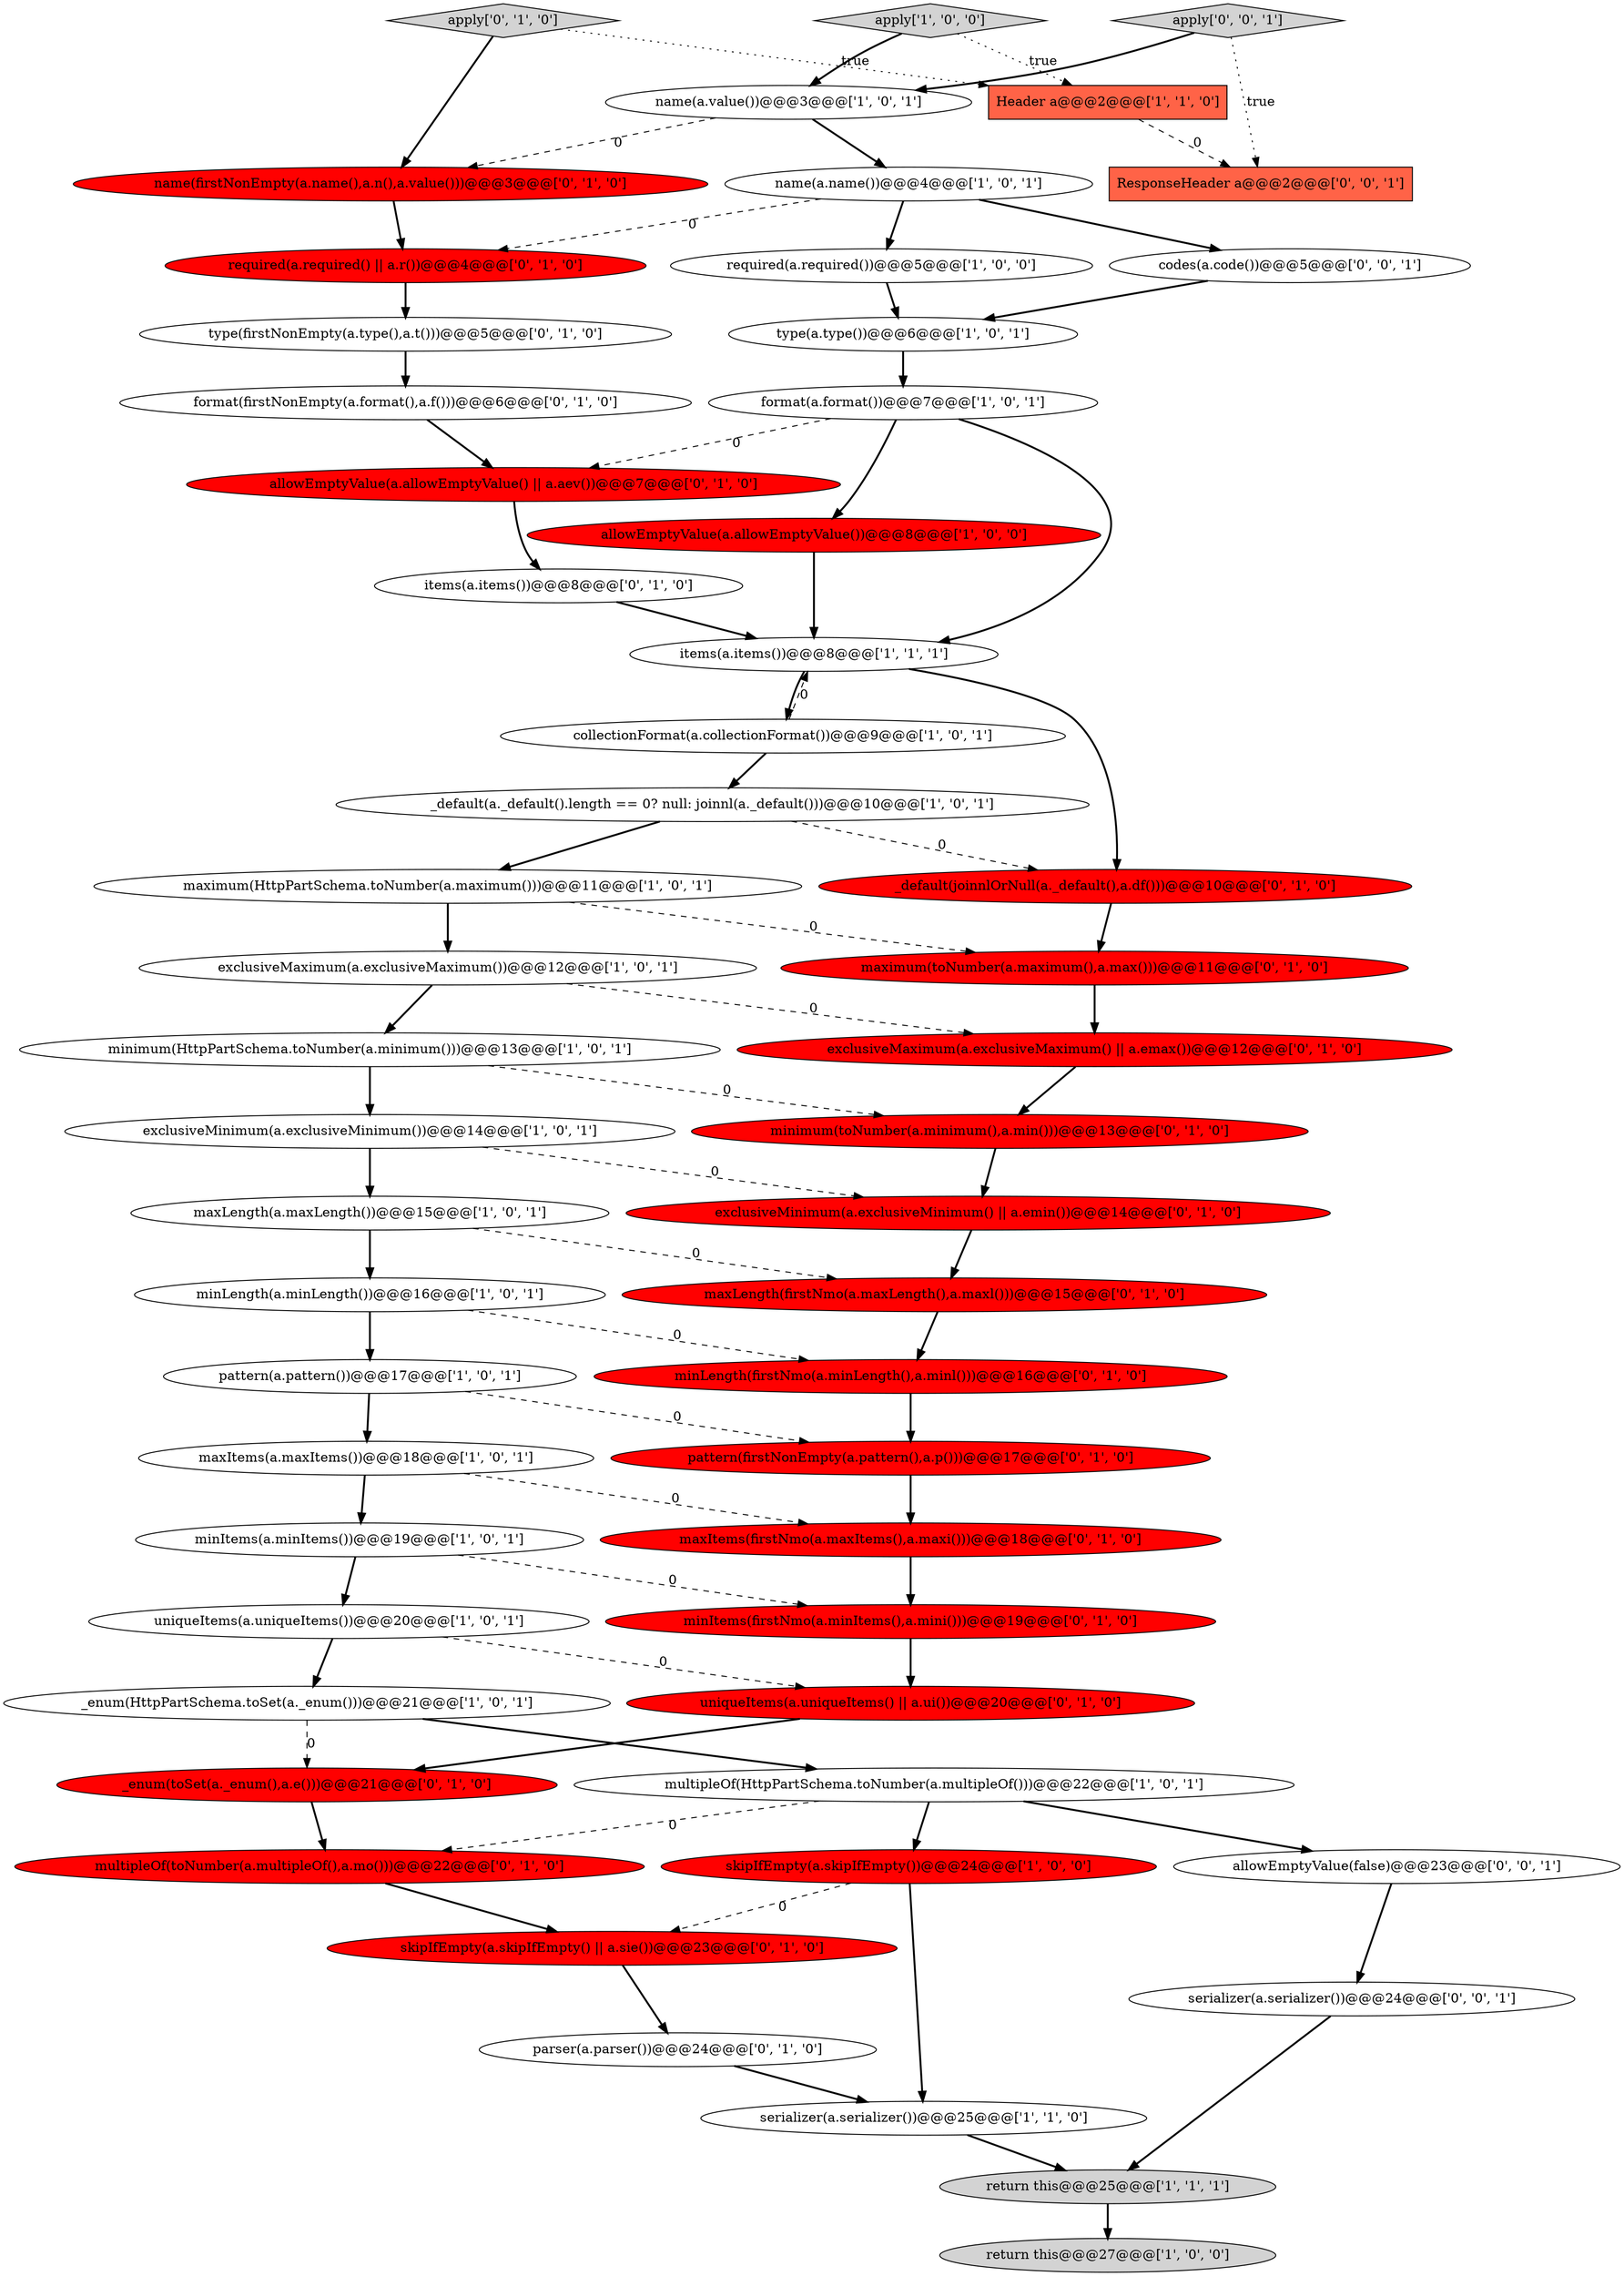 digraph {
14 [style = filled, label = "maxLength(a.maxLength())@@@15@@@['1', '0', '1']", fillcolor = white, shape = ellipse image = "AAA0AAABBB1BBB"];
53 [style = filled, label = "ResponseHeader a@@@2@@@['0', '0', '1']", fillcolor = tomato, shape = box image = "AAA0AAABBB3BBB"];
21 [style = filled, label = "return this@@@25@@@['1', '1', '1']", fillcolor = lightgray, shape = ellipse image = "AAA0AAABBB1BBB"];
8 [style = filled, label = "items(a.items())@@@8@@@['1', '1', '1']", fillcolor = white, shape = ellipse image = "AAA0AAABBB1BBB"];
47 [style = filled, label = "maxLength(firstNmo(a.maxLength(),a.maxl()))@@@15@@@['0', '1', '0']", fillcolor = red, shape = ellipse image = "AAA1AAABBB2BBB"];
5 [style = filled, label = "multipleOf(HttpPartSchema.toNumber(a.multipleOf()))@@@22@@@['1', '0', '1']", fillcolor = white, shape = ellipse image = "AAA0AAABBB1BBB"];
9 [style = filled, label = "collectionFormat(a.collectionFormat())@@@9@@@['1', '0', '1']", fillcolor = white, shape = ellipse image = "AAA0AAABBB1BBB"];
18 [style = filled, label = "name(a.name())@@@4@@@['1', '0', '1']", fillcolor = white, shape = ellipse image = "AAA0AAABBB1BBB"];
26 [style = filled, label = "skipIfEmpty(a.skipIfEmpty())@@@24@@@['1', '0', '0']", fillcolor = red, shape = ellipse image = "AAA1AAABBB1BBB"];
15 [style = filled, label = "minLength(a.minLength())@@@16@@@['1', '0', '1']", fillcolor = white, shape = ellipse image = "AAA0AAABBB1BBB"];
44 [style = filled, label = "multipleOf(toNumber(a.multipleOf(),a.mo()))@@@22@@@['0', '1', '0']", fillcolor = red, shape = ellipse image = "AAA1AAABBB2BBB"];
46 [style = filled, label = "name(firstNonEmpty(a.name(),a.n(),a.value()))@@@3@@@['0', '1', '0']", fillcolor = red, shape = ellipse image = "AAA1AAABBB2BBB"];
45 [style = filled, label = "exclusiveMinimum(a.exclusiveMinimum() || a.emin())@@@14@@@['0', '1', '0']", fillcolor = red, shape = ellipse image = "AAA1AAABBB2BBB"];
20 [style = filled, label = "exclusiveMaximum(a.exclusiveMaximum())@@@12@@@['1', '0', '1']", fillcolor = white, shape = ellipse image = "AAA0AAABBB1BBB"];
22 [style = filled, label = "Header a@@@2@@@['1', '1', '0']", fillcolor = tomato, shape = box image = "AAA0AAABBB1BBB"];
50 [style = filled, label = "codes(a.code())@@@5@@@['0', '0', '1']", fillcolor = white, shape = ellipse image = "AAA0AAABBB3BBB"];
4 [style = filled, label = "_enum(HttpPartSchema.toSet(a._enum()))@@@21@@@['1', '0', '1']", fillcolor = white, shape = ellipse image = "AAA0AAABBB1BBB"];
17 [style = filled, label = "minItems(a.minItems())@@@19@@@['1', '0', '1']", fillcolor = white, shape = ellipse image = "AAA0AAABBB1BBB"];
7 [style = filled, label = "serializer(a.serializer())@@@25@@@['1', '1', '0']", fillcolor = white, shape = ellipse image = "AAA0AAABBB1BBB"];
41 [style = filled, label = "pattern(firstNonEmpty(a.pattern(),a.p()))@@@17@@@['0', '1', '0']", fillcolor = red, shape = ellipse image = "AAA1AAABBB2BBB"];
31 [style = filled, label = "skipIfEmpty(a.skipIfEmpty() || a.sie())@@@23@@@['0', '1', '0']", fillcolor = red, shape = ellipse image = "AAA1AAABBB2BBB"];
3 [style = filled, label = "name(a.value())@@@3@@@['1', '0', '1']", fillcolor = white, shape = ellipse image = "AAA0AAABBB1BBB"];
35 [style = filled, label = "type(firstNonEmpty(a.type(),a.t()))@@@5@@@['0', '1', '0']", fillcolor = white, shape = ellipse image = "AAA0AAABBB2BBB"];
24 [style = filled, label = "allowEmptyValue(a.allowEmptyValue())@@@8@@@['1', '0', '0']", fillcolor = red, shape = ellipse image = "AAA1AAABBB1BBB"];
51 [style = filled, label = "serializer(a.serializer())@@@24@@@['0', '0', '1']", fillcolor = white, shape = ellipse image = "AAA0AAABBB3BBB"];
38 [style = filled, label = "_enum(toSet(a._enum(),a.e()))@@@21@@@['0', '1', '0']", fillcolor = red, shape = ellipse image = "AAA1AAABBB2BBB"];
12 [style = filled, label = "minimum(HttpPartSchema.toNumber(a.minimum()))@@@13@@@['1', '0', '1']", fillcolor = white, shape = ellipse image = "AAA0AAABBB1BBB"];
11 [style = filled, label = "apply['1', '0', '0']", fillcolor = lightgray, shape = diamond image = "AAA0AAABBB1BBB"];
39 [style = filled, label = "minItems(firstNmo(a.minItems(),a.mini()))@@@19@@@['0', '1', '0']", fillcolor = red, shape = ellipse image = "AAA1AAABBB2BBB"];
36 [style = filled, label = "maximum(toNumber(a.maximum(),a.max()))@@@11@@@['0', '1', '0']", fillcolor = red, shape = ellipse image = "AAA1AAABBB2BBB"];
29 [style = filled, label = "minimum(toNumber(a.minimum(),a.min()))@@@13@@@['0', '1', '0']", fillcolor = red, shape = ellipse image = "AAA1AAABBB2BBB"];
2 [style = filled, label = "type(a.type())@@@6@@@['1', '0', '1']", fillcolor = white, shape = ellipse image = "AAA0AAABBB1BBB"];
28 [style = filled, label = "format(firstNonEmpty(a.format(),a.f()))@@@6@@@['0', '1', '0']", fillcolor = white, shape = ellipse image = "AAA0AAABBB2BBB"];
16 [style = filled, label = "format(a.format())@@@7@@@['1', '0', '1']", fillcolor = white, shape = ellipse image = "AAA0AAABBB1BBB"];
10 [style = filled, label = "exclusiveMinimum(a.exclusiveMinimum())@@@14@@@['1', '0', '1']", fillcolor = white, shape = ellipse image = "AAA0AAABBB1BBB"];
13 [style = filled, label = "uniqueItems(a.uniqueItems())@@@20@@@['1', '0', '1']", fillcolor = white, shape = ellipse image = "AAA0AAABBB1BBB"];
25 [style = filled, label = "_default(a._default().length == 0? null: joinnl(a._default()))@@@10@@@['1', '0', '1']", fillcolor = white, shape = ellipse image = "AAA0AAABBB1BBB"];
27 [style = filled, label = "uniqueItems(a.uniqueItems() || a.ui())@@@20@@@['0', '1', '0']", fillcolor = red, shape = ellipse image = "AAA1AAABBB2BBB"];
34 [style = filled, label = "items(a.items())@@@8@@@['0', '1', '0']", fillcolor = white, shape = ellipse image = "AAA0AAABBB2BBB"];
42 [style = filled, label = "minLength(firstNmo(a.minLength(),a.minl()))@@@16@@@['0', '1', '0']", fillcolor = red, shape = ellipse image = "AAA1AAABBB2BBB"];
48 [style = filled, label = "allowEmptyValue(a.allowEmptyValue() || a.aev())@@@7@@@['0', '1', '0']", fillcolor = red, shape = ellipse image = "AAA1AAABBB2BBB"];
1 [style = filled, label = "maximum(HttpPartSchema.toNumber(a.maximum()))@@@11@@@['1', '0', '1']", fillcolor = white, shape = ellipse image = "AAA0AAABBB1BBB"];
33 [style = filled, label = "required(a.required() || a.r())@@@4@@@['0', '1', '0']", fillcolor = red, shape = ellipse image = "AAA1AAABBB2BBB"];
40 [style = filled, label = "apply['0', '1', '0']", fillcolor = lightgray, shape = diamond image = "AAA0AAABBB2BBB"];
19 [style = filled, label = "required(a.required())@@@5@@@['1', '0', '0']", fillcolor = white, shape = ellipse image = "AAA0AAABBB1BBB"];
0 [style = filled, label = "pattern(a.pattern())@@@17@@@['1', '0', '1']", fillcolor = white, shape = ellipse image = "AAA0AAABBB1BBB"];
6 [style = filled, label = "maxItems(a.maxItems())@@@18@@@['1', '0', '1']", fillcolor = white, shape = ellipse image = "AAA0AAABBB1BBB"];
43 [style = filled, label = "maxItems(firstNmo(a.maxItems(),a.maxi()))@@@18@@@['0', '1', '0']", fillcolor = red, shape = ellipse image = "AAA1AAABBB2BBB"];
30 [style = filled, label = "parser(a.parser())@@@24@@@['0', '1', '0']", fillcolor = white, shape = ellipse image = "AAA0AAABBB2BBB"];
23 [style = filled, label = "return this@@@27@@@['1', '0', '0']", fillcolor = lightgray, shape = ellipse image = "AAA0AAABBB1BBB"];
49 [style = filled, label = "apply['0', '0', '1']", fillcolor = lightgray, shape = diamond image = "AAA0AAABBB3BBB"];
37 [style = filled, label = "exclusiveMaximum(a.exclusiveMaximum() || a.emax())@@@12@@@['0', '1', '0']", fillcolor = red, shape = ellipse image = "AAA1AAABBB2BBB"];
52 [style = filled, label = "allowEmptyValue(false)@@@23@@@['0', '0', '1']", fillcolor = white, shape = ellipse image = "AAA0AAABBB3BBB"];
32 [style = filled, label = "_default(joinnlOrNull(a._default(),a.df()))@@@10@@@['0', '1', '0']", fillcolor = red, shape = ellipse image = "AAA1AAABBB2BBB"];
6->17 [style = bold, label=""];
5->44 [style = dashed, label="0"];
17->39 [style = dashed, label="0"];
42->41 [style = bold, label=""];
33->35 [style = bold, label=""];
27->38 [style = bold, label=""];
25->1 [style = bold, label=""];
25->32 [style = dashed, label="0"];
10->45 [style = dashed, label="0"];
26->7 [style = bold, label=""];
8->32 [style = bold, label=""];
47->42 [style = bold, label=""];
38->44 [style = bold, label=""];
10->14 [style = bold, label=""];
0->6 [style = bold, label=""];
16->8 [style = bold, label=""];
4->38 [style = dashed, label="0"];
6->43 [style = dashed, label="0"];
16->24 [style = bold, label=""];
51->21 [style = bold, label=""];
14->47 [style = dashed, label="0"];
49->53 [style = dotted, label="true"];
18->19 [style = bold, label=""];
5->26 [style = bold, label=""];
1->20 [style = bold, label=""];
37->29 [style = bold, label=""];
3->46 [style = dashed, label="0"];
50->2 [style = bold, label=""];
19->2 [style = bold, label=""];
34->8 [style = bold, label=""];
39->27 [style = bold, label=""];
20->37 [style = dashed, label="0"];
9->8 [style = dashed, label="0"];
11->22 [style = dotted, label="true"];
29->45 [style = bold, label=""];
22->53 [style = dashed, label="0"];
15->42 [style = dashed, label="0"];
3->18 [style = bold, label=""];
40->46 [style = bold, label=""];
18->50 [style = bold, label=""];
35->28 [style = bold, label=""];
40->22 [style = dotted, label="true"];
12->10 [style = bold, label=""];
16->48 [style = dashed, label="0"];
1->36 [style = dashed, label="0"];
0->41 [style = dashed, label="0"];
13->27 [style = dashed, label="0"];
11->3 [style = bold, label=""];
30->7 [style = bold, label=""];
15->0 [style = bold, label=""];
9->25 [style = bold, label=""];
46->33 [style = bold, label=""];
20->12 [style = bold, label=""];
31->30 [style = bold, label=""];
8->9 [style = bold, label=""];
45->47 [style = bold, label=""];
12->29 [style = dashed, label="0"];
7->21 [style = bold, label=""];
28->48 [style = bold, label=""];
32->36 [style = bold, label=""];
5->52 [style = bold, label=""];
49->3 [style = bold, label=""];
14->15 [style = bold, label=""];
17->13 [style = bold, label=""];
26->31 [style = dashed, label="0"];
36->37 [style = bold, label=""];
24->8 [style = bold, label=""];
52->51 [style = bold, label=""];
43->39 [style = bold, label=""];
21->23 [style = bold, label=""];
4->5 [style = bold, label=""];
48->34 [style = bold, label=""];
41->43 [style = bold, label=""];
44->31 [style = bold, label=""];
18->33 [style = dashed, label="0"];
13->4 [style = bold, label=""];
2->16 [style = bold, label=""];
}
